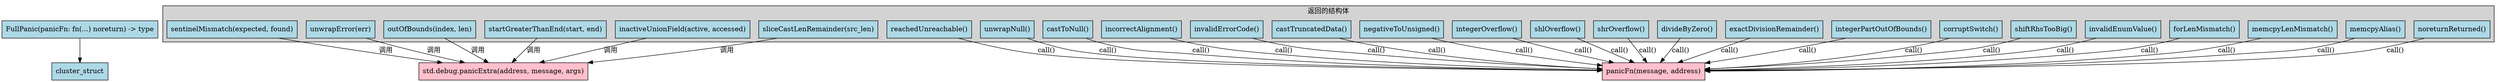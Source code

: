 
digraph FullPanicFlow {
    rankdir=TB;
    node [shape=rectangle, style=filled, fillcolor=lightblue];

    // 主函数节点
    FullPanic [label="FullPanic(panicFn: fn(...) noreturn) -> type"];

    // 结构体内部方法
    subgraph cluster_struct {
        label="返回的结构体";
        style=filled;
        fillcolor=lightgrey;

        sentinelMismatch [label="sentinelMismatch(expected, found)"];
        unwrapError [label="unwrapError(err)"];
        outOfBounds [label="outOfBounds(index, len)"];
        startGreaterThanEnd [label="startGreaterThanEnd(start, end)"];
        inactiveUnionField [label="inactiveUnionField(active, accessed)"];
        sliceCastLenRemainder [label="sliceCastLenRemainder(src_len)"];
        reachedUnreachable [label="reachedUnreachable()"];
        unwrapNull [label="unwrapNull()"];
        castToNull [label="castToNull()"];
        incorrectAlignment [label="incorrectAlignment()"];
        invalidErrorCode [label="invalidErrorCode()"];
        castTruncatedData [label="castTruncatedData()"];
        negativeToUnsigned [label="negativeToUnsigned()"];
        integerOverflow [label="integerOverflow()"];
        shlOverflow [label="shlOverflow()"];
        shrOverflow [label="shrOverflow()"];
        divideByZero [label="divideByZero()"];
        exactDivisionRemainder [label="exactDivisionRemainder()"];
        integerPartOutOfBounds [label="integerPartOutOfBounds()"];
        corruptSwitch [label="corruptSwitch()"];
        shiftRhsTooBig [label="shiftRhsTooBig()"];
        invalidEnumValue [label="invalidEnumValue()"];
        forLenMismatch [label="forLenMismatch()"];
        memcpyLenMismatch [label="memcpyLenMismatch()"];
        memcpyAlias [label="memcpyAlias()"];
        noreturnReturned [label="noreturnReturned()"];
    }

    // Panic调用节点
    panicFn [label="panicFn(message, address)", fillcolor=pink];
    panicExtra [label="std.debug.panicExtra(address, message, args)", fillcolor=pink];

    // 主函数到结构体的连接
    FullPanic -> cluster_struct [lhead=cluster_struct];

    // 方法到panic调用的连接
    sentinelMismatch -> panicExtra [label="调用"];
    unwrapError -> panicExtra [label="调用"];
    outOfBounds -> panicExtra [label="调用"];
    startGreaterThanEnd -> panicExtra [label="调用"];
    inactiveUnionField -> panicExtra [label="调用"];
    sliceCastLenRemainder -> panicExtra [label="调用"];
    reachedUnreachable -> panicFn [label="call()"];
    unwrapNull -> panicFn [label="call()"];
    castToNull -> panicFn [label="call()"];
    incorrectAlignment -> panicFn [label="call()"];
    invalidErrorCode -> panicFn [label="call()"];
    castTruncatedData -> panicFn [label="call()"];
    negativeToUnsigned -> panicFn [label="call()"];
    integerOverflow -> panicFn [label="call()"];
    shlOverflow -> panicFn [label="call()"];
    shrOverflow -> panicFn [label="call()"];
    divideByZero -> panicFn [label="call()"];
    exactDivisionRemainder -> panicFn [label="call()"];
    integerPartOutOfBounds -> panicFn [label="call()"];
    corruptSwitch -> panicFn [label="call()"];
    shiftRhsTooBig -> panicFn [label="call()"];
    invalidEnumValue -> panicFn [label="call()"];
    forLenMismatch -> panicFn [label="call()"];
    memcpyLenMismatch -> panicFn [label="call()"];
    memcpyAlias -> panicFn [label="call()"];
    noreturnReturned -> panicFn [label="call()"];
}
